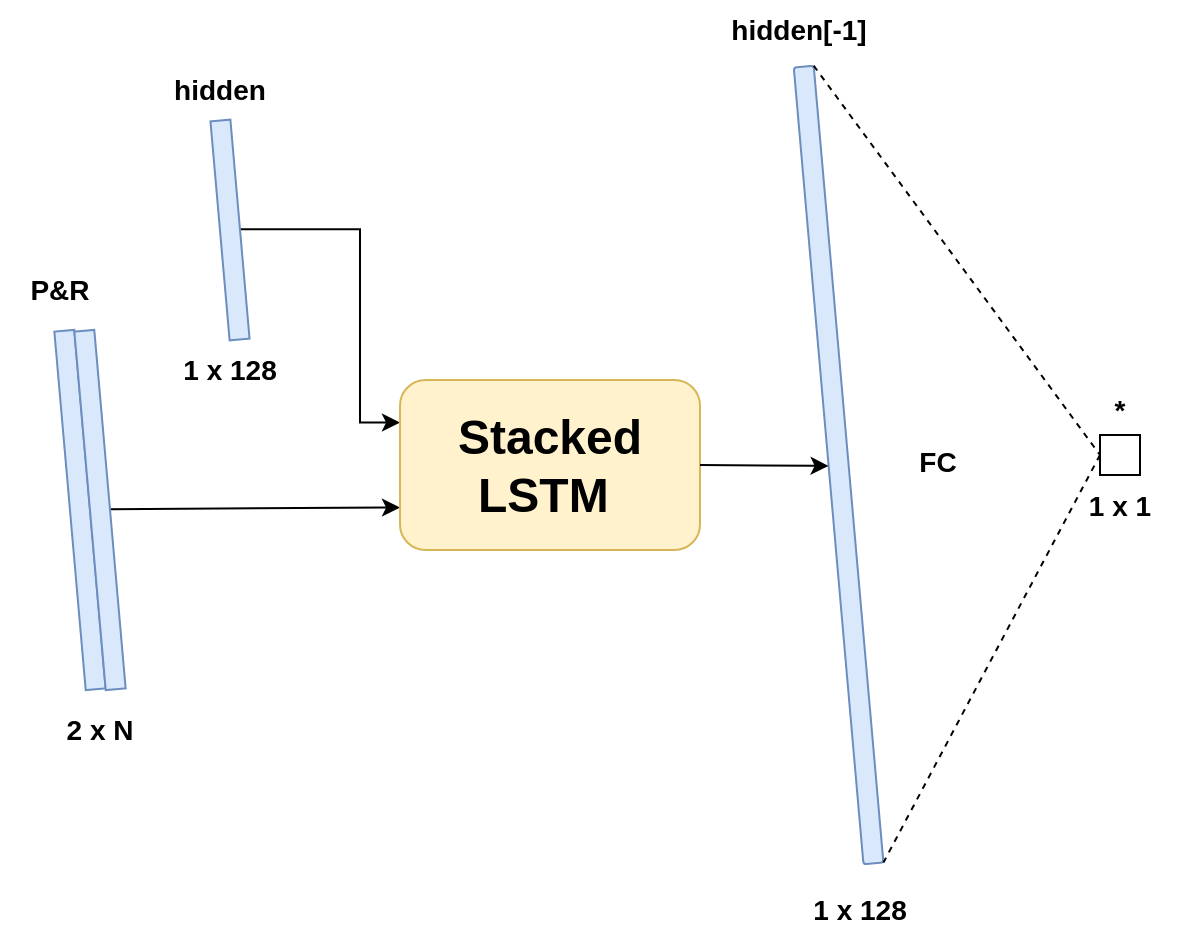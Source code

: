 <mxfile version="19.0.0" type="device"><diagram id="ZfmZX-me3lmmX-kZw-jF" name="Page-1"><mxGraphModel dx="1038" dy="489" grid="1" gridSize="10" guides="1" tooltips="1" connect="1" arrows="1" fold="1" page="1" pageScale="1" pageWidth="827" pageHeight="1169" math="0" shadow="0"><root><mxCell id="0"/><mxCell id="1" parent="0"/><mxCell id="zvfg_8uaJAZZ_lRUmyxb-1" value="&lt;span style=&quot;color: rgba(0, 0, 0, 0); font-family: monospace; font-size: 0px; text-align: start; background-color: rgb(248, 249, 250);&quot;&gt;%3CmxGraphModel%3E%3Croot%3E%3CmxCell%20id%3D%220%22%2F%3E%3CmxCell%20id%3D%221%22%20parent%3D%220%22%2F%3E%3CmxCell%20id%3D%222%22%20value%3D%22%22%20style%3D%22rounded%3D0%3BwhiteSpace%3Dwrap%3Bhtml%3D1%3Brotation%3D85%3BfillColor%3D%23dae8fc%3BstrokeColor%3D%236c8ebf%3B%22%20vertex%3D%221%22%20parent%3D%221%22%3E%3CmxGeometry%20x%3D%22-20%22%20y%3D%22270%22%20width%3D%22240%22%20height%3D%2210%22%20as%3D%22geometry%22%2F%3E%3C%2FmxCell%3E%3C%2Froot%3E%3C%2FmxGraphModel%3E&lt;/span&gt;" style="rounded=0;whiteSpace=wrap;html=1;rotation=85;fillColor=#dae8fc;strokeColor=#6c8ebf;" parent="1" vertex="1"><mxGeometry x="10" y="270" width="180" height="10" as="geometry"/></mxCell><mxCell id="zvfg_8uaJAZZ_lRUmyxb-2" style="edgeStyle=none;rounded=0;orthogonalLoop=1;jettySize=auto;html=1;exitX=0.5;exitY=0;exitDx=0;exitDy=0;entryX=0;entryY=0.75;entryDx=0;entryDy=0;fontSize=24;" parent="1" source="zvfg_8uaJAZZ_lRUmyxb-3" target="zvfg_8uaJAZZ_lRUmyxb-11" edge="1"><mxGeometry relative="1" as="geometry"><mxPoint x="260" y="273.75" as="targetPoint"/></mxGeometry></mxCell><mxCell id="zvfg_8uaJAZZ_lRUmyxb-3" value="&lt;span style=&quot;color: rgba(0, 0, 0, 0); font-family: monospace; font-size: 0px; text-align: start; background-color: rgb(248, 249, 250);&quot;&gt;%3CmxGraphModel%3E%3Croot%3E%3CmxCell%20id%3D%220%22%2F%3E%3CmxCell%20id%3D%221%22%20parent%3D%220%22%2F%3E%3CmxCell%20id%3D%222%22%20value%3D%22%22%20style%3D%22rounded%3D0%3BwhiteSpace%3Dwrap%3Bhtml%3D1%3Brotation%3D85%3BfillColor%3D%23dae8fc%3BstrokeColor%3D%236c8ebf%3B%22%20vertex%3D%221%22%20parent%3D%221%22%3E%3CmxGeometry%20x%3D%22-20%22%20y%3D%22270%22%20width%3D%22240%22%20height%3D%2210%22%20as%3D%22geometry%22%2F%3E%3C%2FmxCell%3E%3C%2Froot%3E%3C%2FmxGraphModel%3E&lt;/span&gt;" style="rounded=0;whiteSpace=wrap;html=1;rotation=85;fillColor=#dae8fc;strokeColor=#6c8ebf;" parent="1" vertex="1"><mxGeometry x="20" y="270" width="180" height="10" as="geometry"/></mxCell><mxCell id="zvfg_8uaJAZZ_lRUmyxb-4" value="2 x N" style="text;html=1;strokeColor=none;fillColor=none;align=center;verticalAlign=middle;whiteSpace=wrap;rounded=0;fontSize=14;fontStyle=1" parent="1" vertex="1"><mxGeometry x="80" y="370" width="60" height="30" as="geometry"/></mxCell><mxCell id="zvfg_8uaJAZZ_lRUmyxb-5" value="P&amp;amp;R" style="text;html=1;strokeColor=none;fillColor=none;align=center;verticalAlign=middle;whiteSpace=wrap;rounded=0;fontSize=14;fontStyle=1" parent="1" vertex="1"><mxGeometry x="60" y="150" width="60" height="30" as="geometry"/></mxCell><mxCell id="zvfg_8uaJAZZ_lRUmyxb-7" style="edgeStyle=orthogonalEdgeStyle;rounded=0;orthogonalLoop=1;jettySize=auto;html=1;exitX=0.5;exitY=0;exitDx=0;exitDy=0;entryX=0;entryY=0.25;entryDx=0;entryDy=0;fontSize=24;" parent="1" source="zvfg_8uaJAZZ_lRUmyxb-8" target="zvfg_8uaJAZZ_lRUmyxb-11" edge="1"><mxGeometry relative="1" as="geometry"><mxPoint x="260" y="231.25" as="targetPoint"/><Array as="points"><mxPoint x="240" y="135"/><mxPoint x="240" y="231"/></Array></mxGeometry></mxCell><mxCell id="zvfg_8uaJAZZ_lRUmyxb-8" value="&lt;span style=&quot;color: rgba(0, 0, 0, 0); font-family: monospace; font-size: 0px; text-align: start; background-color: rgb(248, 249, 250);&quot;&gt;%3CmxGraphModel%3E%3Croot%3E%3CmxCell%20id%3D%220%22%2F%3E%3CmxCell%20id%3D%221%22%20parent%3D%220%22%2F%3E%3CmxCell%20id%3D%222%22%20value%3D%22%22%20style%3D%22rounded%3D0%3BwhiteSpace%3Dwrap%3Bhtml%3D1%3Brotation%3D85%3BfillColor%3D%23dae8fc%3BstrokeColor%3D%236c8ebf%3B%22%20vertex%3D%221%22%20parent%3D%221%22%3E%3CmxGeometry%20x%3D%22-20%22%20y%3D%22270%22%20width%3D%22240%22%20height%3D%2210%22%20as%3D%22geometry%22%2F%3E%3C%2FmxCell%3E%3C%2Froot%3E%3C%2FmxGraphModel%3E&lt;/span&gt;" style="rounded=0;whiteSpace=wrap;html=1;rotation=85;fillColor=#dae8fc;strokeColor=#6c8ebf;" parent="1" vertex="1"><mxGeometry x="120.0" y="130" width="110" height="10" as="geometry"/></mxCell><mxCell id="zvfg_8uaJAZZ_lRUmyxb-9" value="hidden" style="text;html=1;strokeColor=none;fillColor=none;align=center;verticalAlign=middle;whiteSpace=wrap;rounded=0;fontSize=14;fontStyle=1" parent="1" vertex="1"><mxGeometry x="140" y="50" width="60" height="30" as="geometry"/></mxCell><mxCell id="zvfg_8uaJAZZ_lRUmyxb-10" value="1 x 128" style="text;html=1;strokeColor=none;fillColor=none;align=center;verticalAlign=middle;whiteSpace=wrap;rounded=0;fontSize=14;fontStyle=1" parent="1" vertex="1"><mxGeometry x="145" y="190" width="60" height="30" as="geometry"/></mxCell><mxCell id="zvfg_8uaJAZZ_lRUmyxb-11" value="Stacked LSTM&amp;nbsp;" style="rounded=1;whiteSpace=wrap;html=1;fontSize=24;fillColor=#fff2cc;strokeColor=#d6b656;fontStyle=1" parent="1" vertex="1"><mxGeometry x="260" y="210" width="150" height="85" as="geometry"/></mxCell><mxCell id="zvfg_8uaJAZZ_lRUmyxb-22" value="&lt;span style=&quot;font-size: 14px;&quot;&gt;&lt;font style=&quot;font-size: 14px;&quot;&gt;hidden[-1]&lt;br&gt;&lt;/font&gt;&lt;/span&gt;" style="text;html=1;strokeColor=none;fillColor=none;align=center;verticalAlign=middle;whiteSpace=wrap;rounded=0;fontStyle=1;fontSize=14;" parent="1" vertex="1"><mxGeometry x="418.58" y="20" width="80.71" height="30" as="geometry"/></mxCell><mxCell id="zvfg_8uaJAZZ_lRUmyxb-23" value="&lt;font style=&quot;font-size: 14px;&quot;&gt;1 x 128&lt;/font&gt;" style="text;html=1;strokeColor=none;fillColor=none;align=center;verticalAlign=middle;whiteSpace=wrap;rounded=0;fontStyle=1;fontSize=14;" parent="1" vertex="1"><mxGeometry x="460" y="460" width="60" height="30" as="geometry"/></mxCell><mxCell id="zvfg_8uaJAZZ_lRUmyxb-25" value="FC" style="text;html=1;strokeColor=none;fillColor=none;align=center;verticalAlign=middle;whiteSpace=wrap;rounded=0;fontStyle=1;fontSize=14;" parent="1" vertex="1"><mxGeometry x="499.29" y="236.26" width="60" height="30" as="geometry"/></mxCell><mxCell id="zvfg_8uaJAZZ_lRUmyxb-26" value="" style="rounded=1;whiteSpace=wrap;html=1;glass=0;fontFamily=Helvetica;fontSize=14;fontColor=default;strokeColor=#6c8ebf;fillColor=#dae8fc;rotation=85;fontStyle=1" parent="1" vertex="1"><mxGeometry x="279.29" y="247.5" width="400" height="10" as="geometry"/></mxCell><mxCell id="zvfg_8uaJAZZ_lRUmyxb-27" value="" style="endArrow=none;dashed=1;html=1;rounded=0;fontFamily=Helvetica;fontSize=14;fontColor=default;entryX=0;entryY=0.5;entryDx=0;entryDy=0;exitX=0;exitY=0;exitDx=0;exitDy=0;fontStyle=1" parent="1" source="zvfg_8uaJAZZ_lRUmyxb-26" target="zvfg_8uaJAZZ_lRUmyxb-41" edge="1"><mxGeometry width="50" height="50" relative="1" as="geometry"><mxPoint x="354.29" y="265" as="sourcePoint"/><mxPoint x="558.309" y="158.684" as="targetPoint"/></mxGeometry></mxCell><mxCell id="zvfg_8uaJAZZ_lRUmyxb-28" value="" style="endArrow=none;dashed=1;html=1;rounded=0;fontFamily=Helvetica;fontSize=14;fontColor=default;exitX=0;exitY=0.5;exitDx=0;exitDy=0;entryX=1;entryY=0;entryDx=0;entryDy=0;fontStyle=1" parent="1" source="zvfg_8uaJAZZ_lRUmyxb-41" target="zvfg_8uaJAZZ_lRUmyxb-26" edge="1"><mxGeometry width="50" height="50" relative="1" as="geometry"><mxPoint x="575.419" y="354.247" as="sourcePoint"/><mxPoint x="504.29" y="445" as="targetPoint"/></mxGeometry></mxCell><mxCell id="zvfg_8uaJAZZ_lRUmyxb-34" value="*" style="text;html=1;strokeColor=none;fillColor=none;align=center;verticalAlign=middle;whiteSpace=wrap;rounded=0;fontStyle=1;fontSize=14;" parent="1" vertex="1"><mxGeometry x="590.0" y="210" width="60" height="30" as="geometry"/></mxCell><mxCell id="zvfg_8uaJAZZ_lRUmyxb-35" value="&lt;span style=&quot;font-size: 14px;&quot;&gt;&lt;font style=&quot;font-size: 14px;&quot;&gt;1 x 1&lt;/font&gt;&lt;/span&gt;" style="text;html=1;strokeColor=none;fillColor=none;align=center;verticalAlign=middle;whiteSpace=wrap;rounded=0;fontStyle=1;fontSize=14;" parent="1" vertex="1"><mxGeometry x="590" y="257.5" width="60" height="30" as="geometry"/></mxCell><mxCell id="zvfg_8uaJAZZ_lRUmyxb-36" style="edgeStyle=none;shape=connector;rounded=0;orthogonalLoop=1;jettySize=auto;html=1;exitX=1;exitY=0.5;exitDx=0;exitDy=0;labelBackgroundColor=default;fontFamily=Helvetica;fontSize=14;fontColor=default;endArrow=classic;endFill=1;strokeColor=default;entryX=0.5;entryY=1;entryDx=0;entryDy=0;fontStyle=1" parent="1" source="zvfg_8uaJAZZ_lRUmyxb-11" target="zvfg_8uaJAZZ_lRUmyxb-26" edge="1"><mxGeometry relative="1" as="geometry"><mxPoint x="465.019" y="252.246" as="targetPoint"/><mxPoint x="419.29" y="251.265" as="sourcePoint"/></mxGeometry></mxCell><mxCell id="zvfg_8uaJAZZ_lRUmyxb-41" value="" style="whiteSpace=wrap;html=1;aspect=fixed;" parent="1" vertex="1"><mxGeometry x="610" y="237.5" width="20" height="20" as="geometry"/></mxCell></root></mxGraphModel></diagram></mxfile>